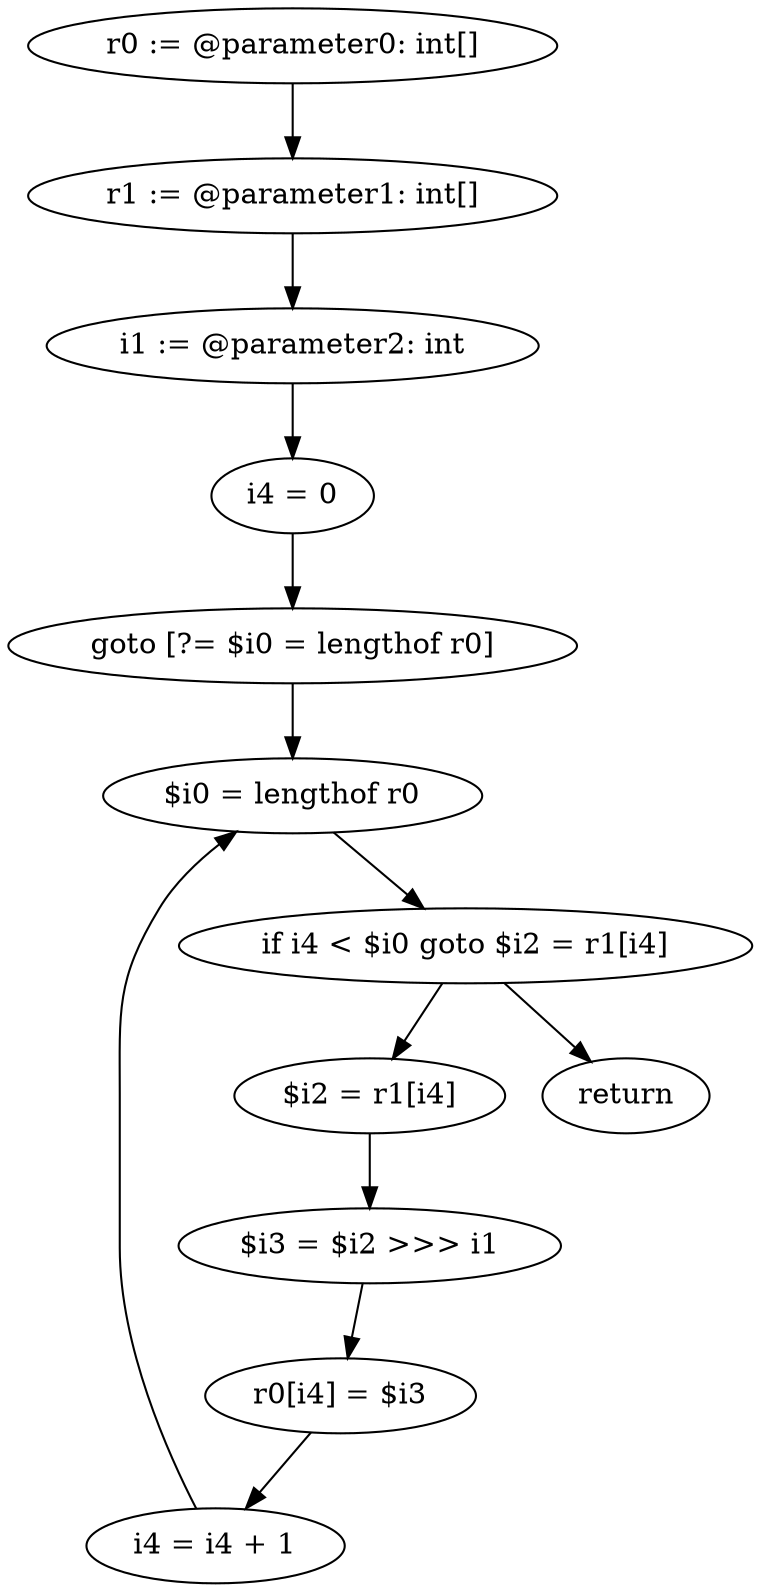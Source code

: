 digraph "unitGraph" {
    "r0 := @parameter0: int[]"
    "r1 := @parameter1: int[]"
    "i1 := @parameter2: int"
    "i4 = 0"
    "goto [?= $i0 = lengthof r0]"
    "$i2 = r1[i4]"
    "$i3 = $i2 >>> i1"
    "r0[i4] = $i3"
    "i4 = i4 + 1"
    "$i0 = lengthof r0"
    "if i4 < $i0 goto $i2 = r1[i4]"
    "return"
    "r0 := @parameter0: int[]"->"r1 := @parameter1: int[]";
    "r1 := @parameter1: int[]"->"i1 := @parameter2: int";
    "i1 := @parameter2: int"->"i4 = 0";
    "i4 = 0"->"goto [?= $i0 = lengthof r0]";
    "goto [?= $i0 = lengthof r0]"->"$i0 = lengthof r0";
    "$i2 = r1[i4]"->"$i3 = $i2 >>> i1";
    "$i3 = $i2 >>> i1"->"r0[i4] = $i3";
    "r0[i4] = $i3"->"i4 = i4 + 1";
    "i4 = i4 + 1"->"$i0 = lengthof r0";
    "$i0 = lengthof r0"->"if i4 < $i0 goto $i2 = r1[i4]";
    "if i4 < $i0 goto $i2 = r1[i4]"->"return";
    "if i4 < $i0 goto $i2 = r1[i4]"->"$i2 = r1[i4]";
}
